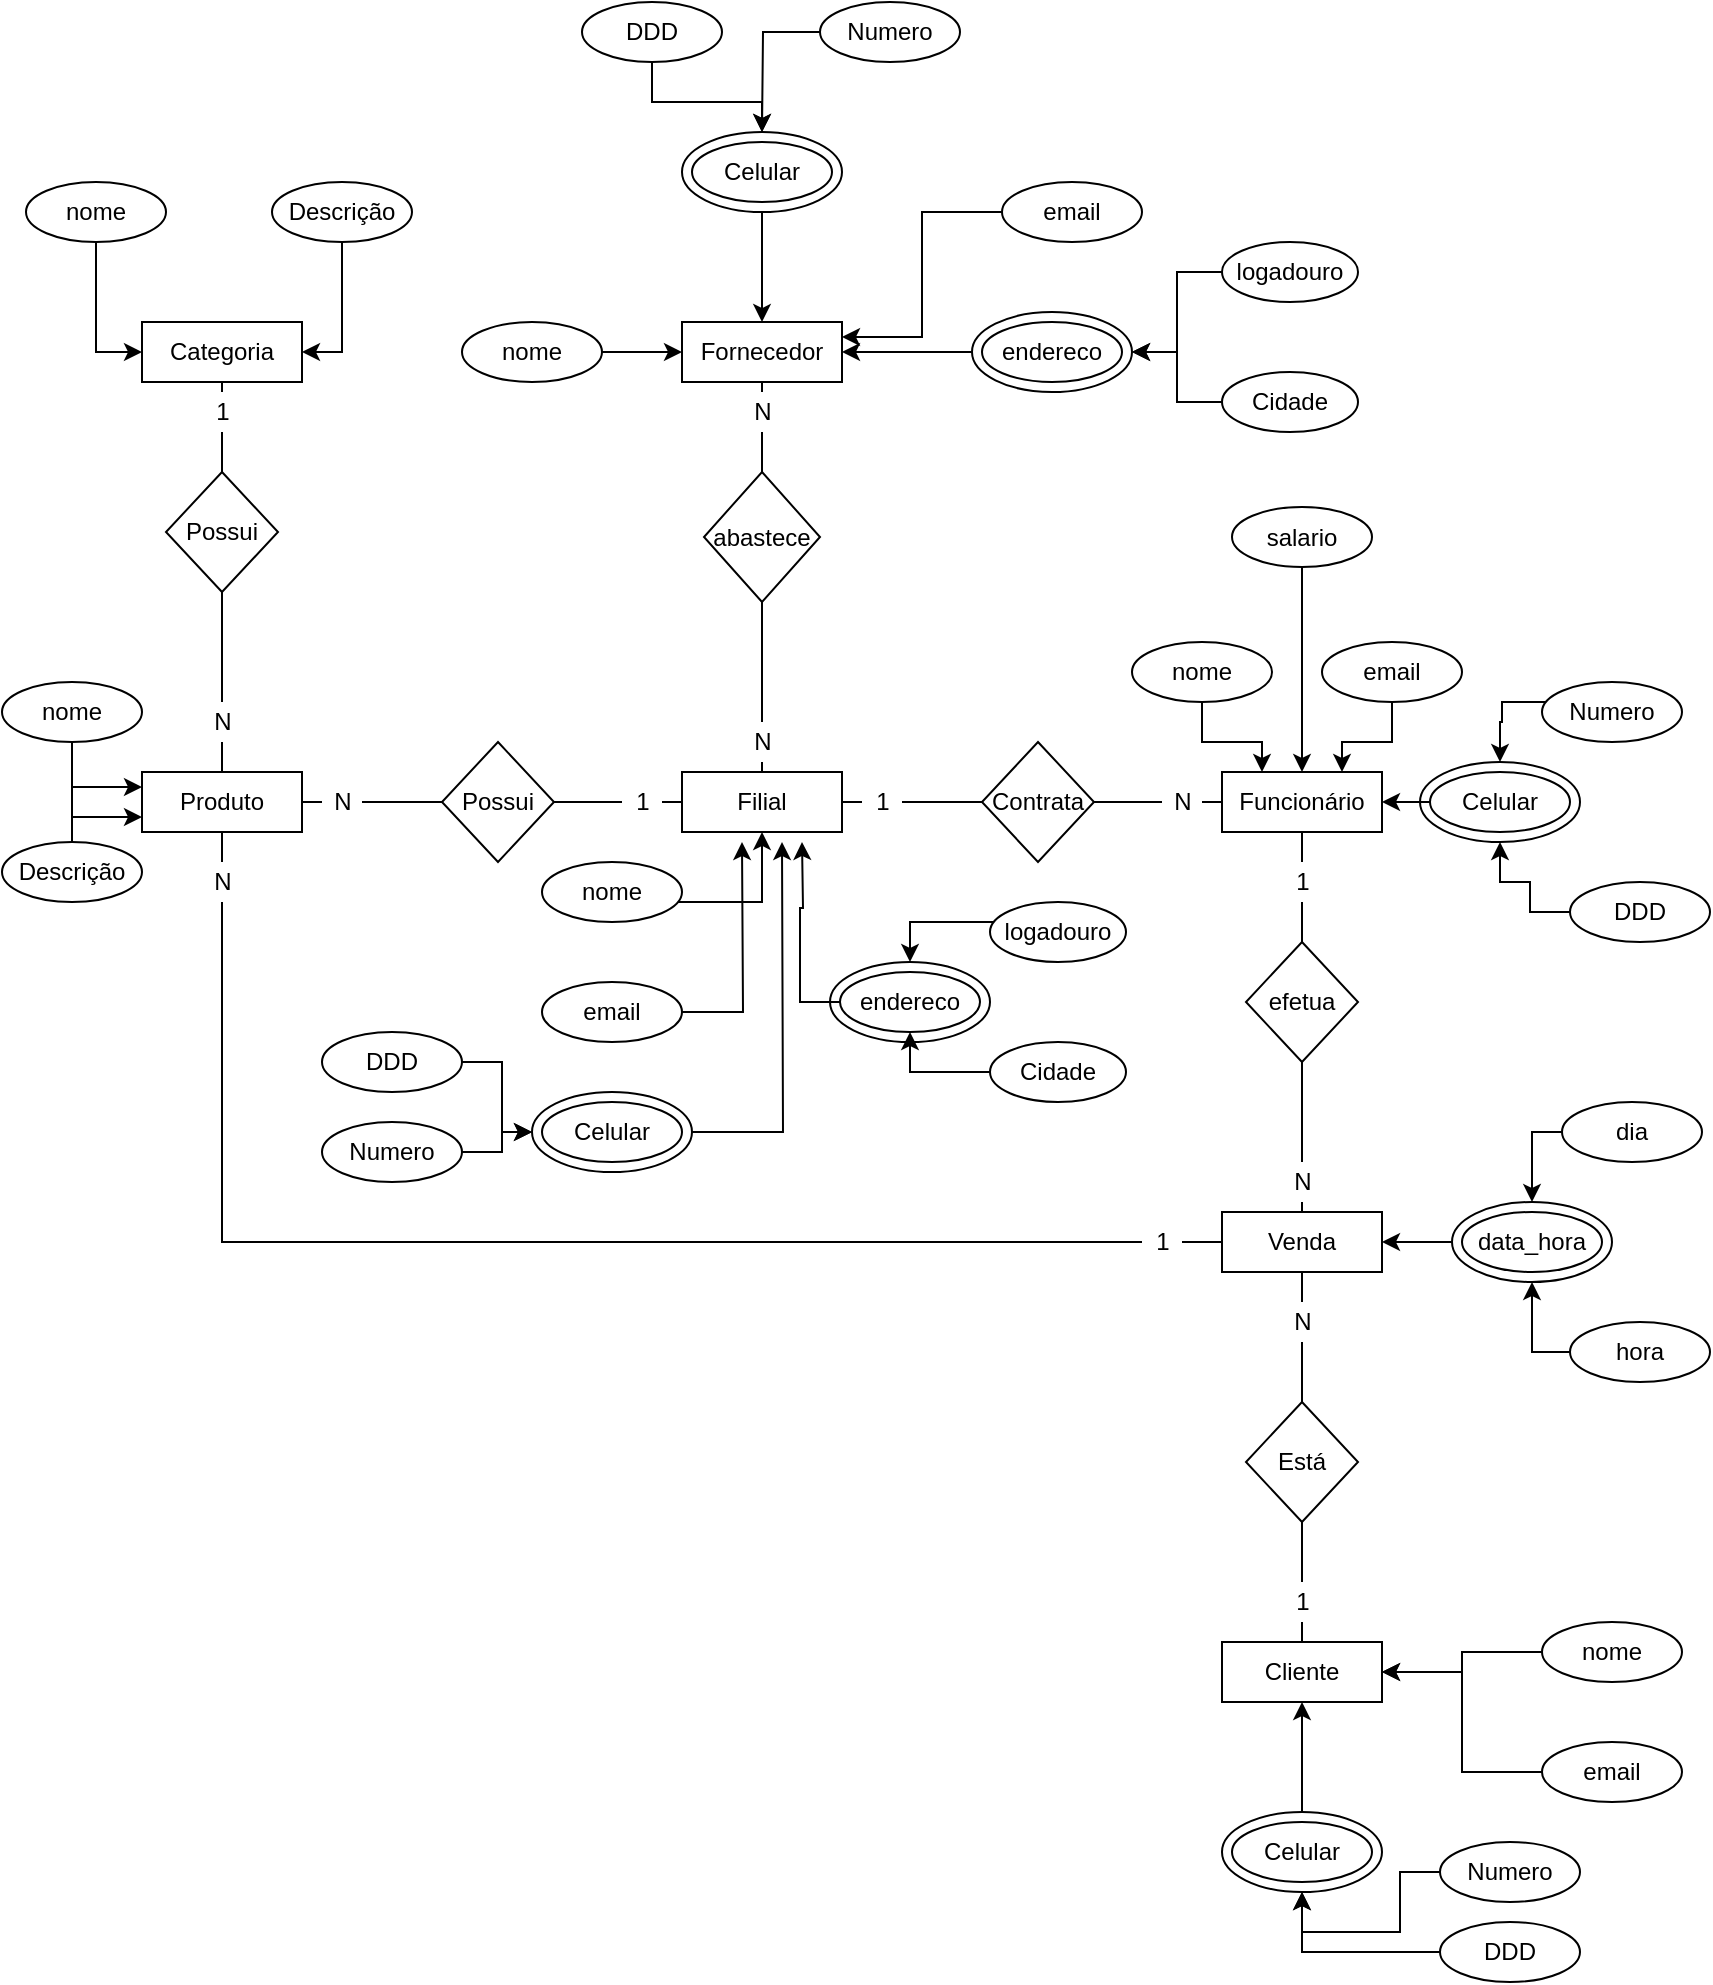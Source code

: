 <mxfile version="16.2.6" type="device"><diagram id="Ze3-j1bUW2tEs6nscTOH" name="Page-1"><mxGraphModel dx="868" dy="450" grid="1" gridSize="10" guides="1" tooltips="1" connect="1" arrows="1" fold="1" page="1" pageScale="1" pageWidth="827" pageHeight="1169" math="0" shadow="0"><root><mxCell id="0"/><mxCell id="1" parent="0"/><mxCell id="SDtGgXRWQoExVUmKY_cK-2" value="Cliente" style="rounded=0;whiteSpace=wrap;html=1;" vertex="1" parent="1"><mxGeometry x="610" y="970" width="80" height="30" as="geometry"/></mxCell><mxCell id="SDtGgXRWQoExVUmKY_cK-3" value="Funcionário" style="rounded=0;whiteSpace=wrap;html=1;" vertex="1" parent="1"><mxGeometry x="610" y="535" width="80" height="30" as="geometry"/></mxCell><mxCell id="SDtGgXRWQoExVUmKY_cK-4" value="Fornecedor" style="rounded=0;whiteSpace=wrap;html=1;" vertex="1" parent="1"><mxGeometry x="340" y="310" width="80" height="30" as="geometry"/></mxCell><mxCell id="SDtGgXRWQoExVUmKY_cK-5" value="Venda" style="rounded=0;whiteSpace=wrap;html=1;" vertex="1" parent="1"><mxGeometry x="610" y="755" width="80" height="30" as="geometry"/></mxCell><mxCell id="SDtGgXRWQoExVUmKY_cK-6" value="Produto" style="rounded=0;whiteSpace=wrap;html=1;" vertex="1" parent="1"><mxGeometry x="70" y="535" width="80" height="30" as="geometry"/></mxCell><mxCell id="SDtGgXRWQoExVUmKY_cK-7" value="Filial" style="rounded=0;whiteSpace=wrap;html=1;" vertex="1" parent="1"><mxGeometry x="340" y="535" width="80" height="30" as="geometry"/></mxCell><mxCell id="SDtGgXRWQoExVUmKY_cK-8" value="Categoria" style="rounded=0;whiteSpace=wrap;html=1;" vertex="1" parent="1"><mxGeometry x="70" y="310" width="80" height="30" as="geometry"/></mxCell><mxCell id="SDtGgXRWQoExVUmKY_cK-12" value="Contrata" style="rhombus;whiteSpace=wrap;html=1;" vertex="1" parent="1"><mxGeometry x="490" y="520" width="56" height="60" as="geometry"/></mxCell><mxCell id="SDtGgXRWQoExVUmKY_cK-18" value="" style="endArrow=none;html=1;rounded=0;entryX=0;entryY=0.5;entryDx=0;entryDy=0;exitX=1;exitY=0.5;exitDx=0;exitDy=0;startArrow=none;" edge="1" parent="1" source="SDtGgXRWQoExVUmKY_cK-38" target="SDtGgXRWQoExVUmKY_cK-12"><mxGeometry width="50" height="50" relative="1" as="geometry"><mxPoint x="420" y="555" as="sourcePoint"/><mxPoint x="470" y="505" as="targetPoint"/></mxGeometry></mxCell><mxCell id="SDtGgXRWQoExVUmKY_cK-20" value="" style="endArrow=none;html=1;rounded=0;exitX=1;exitY=0.5;exitDx=0;exitDy=0;entryX=0;entryY=0.5;entryDx=0;entryDy=0;startArrow=none;" edge="1" parent="1" source="SDtGgXRWQoExVUmKY_cK-39" target="SDtGgXRWQoExVUmKY_cK-3"><mxGeometry width="50" height="50" relative="1" as="geometry"><mxPoint x="560" y="555" as="sourcePoint"/><mxPoint x="610" y="505" as="targetPoint"/></mxGeometry></mxCell><mxCell id="SDtGgXRWQoExVUmKY_cK-21" value="" style="endArrow=none;html=1;rounded=0;entryX=0;entryY=0.5;entryDx=0;entryDy=0;exitX=1;exitY=0.5;exitDx=0;exitDy=0;startArrow=none;" edge="1" parent="1" source="SDtGgXRWQoExVUmKY_cK-56" target="SDtGgXRWQoExVUmKY_cK-7"><mxGeometry width="50" height="50" relative="1" as="geometry"><mxPoint x="270" y="585" as="sourcePoint"/><mxPoint x="320" y="535" as="targetPoint"/></mxGeometry></mxCell><mxCell id="SDtGgXRWQoExVUmKY_cK-22" value="" style="endArrow=none;html=1;rounded=0;entryX=0.5;entryY=1;entryDx=0;entryDy=0;exitX=0.5;exitY=0;exitDx=0;exitDy=0;startArrow=none;" edge="1" parent="1" source="SDtGgXRWQoExVUmKY_cK-32" target="SDtGgXRWQoExVUmKY_cK-8"><mxGeometry width="50" height="50" relative="1" as="geometry"><mxPoint x="85" y="445" as="sourcePoint"/><mxPoint x="135" y="395" as="targetPoint"/></mxGeometry></mxCell><mxCell id="SDtGgXRWQoExVUmKY_cK-23" value="" style="endArrow=none;html=1;rounded=0;entryX=0.5;entryY=1;entryDx=0;entryDy=0;startArrow=none;" edge="1" parent="1" source="SDtGgXRWQoExVUmKY_cK-34" target="SDtGgXRWQoExVUmKY_cK-4"><mxGeometry width="50" height="50" relative="1" as="geometry"><mxPoint x="310" y="445" as="sourcePoint"/><mxPoint x="360" y="395" as="targetPoint"/></mxGeometry></mxCell><mxCell id="SDtGgXRWQoExVUmKY_cK-24" value="" style="endArrow=none;html=1;rounded=0;entryX=0.5;entryY=1;entryDx=0;entryDy=0;exitX=0.5;exitY=0;exitDx=0;exitDy=0;startArrow=none;" edge="1" parent="1" source="SDtGgXRWQoExVUmKY_cK-63" target="SDtGgXRWQoExVUmKY_cK-5"><mxGeometry width="50" height="50" relative="1" as="geometry"><mxPoint x="610" y="855" as="sourcePoint"/><mxPoint x="660" y="805" as="targetPoint"/></mxGeometry></mxCell><mxCell id="SDtGgXRWQoExVUmKY_cK-25" value="" style="endArrow=none;html=1;rounded=0;entryX=0.5;entryY=1;entryDx=0;entryDy=0;startArrow=none;" edge="1" parent="1" source="SDtGgXRWQoExVUmKY_cK-60" target="SDtGgXRWQoExVUmKY_cK-3"><mxGeometry width="50" height="50" relative="1" as="geometry"><mxPoint x="620" y="625" as="sourcePoint"/><mxPoint x="670" y="575" as="targetPoint"/></mxGeometry></mxCell><mxCell id="SDtGgXRWQoExVUmKY_cK-28" value="Possui" style="rhombus;whiteSpace=wrap;html=1;" vertex="1" parent="1"><mxGeometry x="220" y="520" width="56" height="60" as="geometry"/></mxCell><mxCell id="SDtGgXRWQoExVUmKY_cK-29" value="" style="endArrow=none;html=1;rounded=0;entryX=0;entryY=0.5;entryDx=0;entryDy=0;exitX=1;exitY=0.5;exitDx=0;exitDy=0;startArrow=none;" edge="1" parent="1" source="SDtGgXRWQoExVUmKY_cK-54" target="SDtGgXRWQoExVUmKY_cK-28"><mxGeometry width="50" height="50" relative="1" as="geometry"><mxPoint x="220" y="550" as="sourcePoint"/><mxPoint x="340" y="550" as="targetPoint"/></mxGeometry></mxCell><mxCell id="SDtGgXRWQoExVUmKY_cK-30" value="Possui" style="rhombus;whiteSpace=wrap;html=1;" vertex="1" parent="1"><mxGeometry x="82" y="385" width="56" height="60" as="geometry"/></mxCell><mxCell id="SDtGgXRWQoExVUmKY_cK-31" value="" style="endArrow=none;html=1;rounded=0;entryX=0.5;entryY=1;entryDx=0;entryDy=0;exitX=0.5;exitY=0;exitDx=0;exitDy=0;startArrow=none;" edge="1" parent="1" source="SDtGgXRWQoExVUmKY_cK-33" target="SDtGgXRWQoExVUmKY_cK-30"><mxGeometry width="50" height="50" relative="1" as="geometry"><mxPoint x="110" y="505" as="sourcePoint"/><mxPoint x="110" y="490" as="targetPoint"/></mxGeometry></mxCell><mxCell id="SDtGgXRWQoExVUmKY_cK-36" value="abastece" style="rhombus;whiteSpace=wrap;html=1;" vertex="1" parent="1"><mxGeometry x="351" y="385" width="58" height="65" as="geometry"/></mxCell><mxCell id="SDtGgXRWQoExVUmKY_cK-37" value="" style="endArrow=none;html=1;rounded=0;entryX=0.5;entryY=1;entryDx=0;entryDy=0;startArrow=none;" edge="1" parent="1" source="SDtGgXRWQoExVUmKY_cK-35" target="SDtGgXRWQoExVUmKY_cK-36"><mxGeometry width="50" height="50" relative="1" as="geometry"><mxPoint x="380" y="505" as="sourcePoint"/><mxPoint x="380" y="340" as="targetPoint"/></mxGeometry></mxCell><mxCell id="SDtGgXRWQoExVUmKY_cK-33" value="N" style="text;html=1;align=center;verticalAlign=middle;resizable=0;points=[];autosize=1;strokeColor=none;fillColor=none;" vertex="1" parent="1"><mxGeometry x="100" y="500" width="20" height="20" as="geometry"/></mxCell><mxCell id="SDtGgXRWQoExVUmKY_cK-40" value="" style="endArrow=none;html=1;rounded=0;entryX=0.5;entryY=1;entryDx=0;entryDy=0;exitX=0.5;exitY=0;exitDx=0;exitDy=0;" edge="1" parent="1" source="SDtGgXRWQoExVUmKY_cK-6" target="SDtGgXRWQoExVUmKY_cK-33"><mxGeometry width="50" height="50" relative="1" as="geometry"><mxPoint x="110" y="535" as="sourcePoint"/><mxPoint x="110" y="475" as="targetPoint"/></mxGeometry></mxCell><mxCell id="SDtGgXRWQoExVUmKY_cK-32" value="1" style="text;html=1;align=center;verticalAlign=middle;resizable=0;points=[];autosize=1;strokeColor=none;fillColor=none;" vertex="1" parent="1"><mxGeometry x="100" y="345" width="20" height="20" as="geometry"/></mxCell><mxCell id="SDtGgXRWQoExVUmKY_cK-41" value="" style="endArrow=none;html=1;rounded=0;entryX=0.5;entryY=1;entryDx=0;entryDy=0;exitX=0.5;exitY=0;exitDx=0;exitDy=0;startArrow=none;" edge="1" parent="1" source="SDtGgXRWQoExVUmKY_cK-30" target="SDtGgXRWQoExVUmKY_cK-32"><mxGeometry width="50" height="50" relative="1" as="geometry"><mxPoint x="110" y="385" as="sourcePoint"/><mxPoint x="110" y="340" as="targetPoint"/></mxGeometry></mxCell><mxCell id="SDtGgXRWQoExVUmKY_cK-34" value="N" style="text;html=1;align=center;verticalAlign=middle;resizable=0;points=[];autosize=1;strokeColor=none;fillColor=none;" vertex="1" parent="1"><mxGeometry x="370" y="345" width="20" height="20" as="geometry"/></mxCell><mxCell id="SDtGgXRWQoExVUmKY_cK-42" value="" style="endArrow=none;html=1;rounded=0;entryX=0.5;entryY=1;entryDx=0;entryDy=0;startArrow=none;" edge="1" parent="1" source="SDtGgXRWQoExVUmKY_cK-36" target="SDtGgXRWQoExVUmKY_cK-34"><mxGeometry width="50" height="50" relative="1" as="geometry"><mxPoint x="380" y="385" as="sourcePoint"/><mxPoint x="380" y="340" as="targetPoint"/></mxGeometry></mxCell><mxCell id="SDtGgXRWQoExVUmKY_cK-35" value="N" style="text;html=1;align=center;verticalAlign=middle;resizable=0;points=[];autosize=1;strokeColor=none;fillColor=none;" vertex="1" parent="1"><mxGeometry x="370" y="510" width="20" height="20" as="geometry"/></mxCell><mxCell id="SDtGgXRWQoExVUmKY_cK-43" value="" style="endArrow=none;html=1;rounded=0;entryX=0.5;entryY=1;entryDx=0;entryDy=0;" edge="1" parent="1" source="SDtGgXRWQoExVUmKY_cK-7" target="SDtGgXRWQoExVUmKY_cK-35"><mxGeometry width="50" height="50" relative="1" as="geometry"><mxPoint x="380" y="535" as="sourcePoint"/><mxPoint x="380" y="480" as="targetPoint"/></mxGeometry></mxCell><mxCell id="SDtGgXRWQoExVUmKY_cK-38" value="1" style="text;html=1;align=center;verticalAlign=middle;resizable=0;points=[];autosize=1;strokeColor=none;fillColor=none;" vertex="1" parent="1"><mxGeometry x="430" y="540" width="20" height="20" as="geometry"/></mxCell><mxCell id="SDtGgXRWQoExVUmKY_cK-44" value="" style="endArrow=none;html=1;rounded=0;entryX=0;entryY=0.5;entryDx=0;entryDy=0;exitX=1;exitY=0.5;exitDx=0;exitDy=0;" edge="1" parent="1" source="SDtGgXRWQoExVUmKY_cK-7" target="SDtGgXRWQoExVUmKY_cK-38"><mxGeometry width="50" height="50" relative="1" as="geometry"><mxPoint x="420" y="550" as="sourcePoint"/><mxPoint x="490" y="550" as="targetPoint"/></mxGeometry></mxCell><mxCell id="SDtGgXRWQoExVUmKY_cK-39" value="N" style="text;html=1;align=center;verticalAlign=middle;resizable=0;points=[];autosize=1;strokeColor=none;fillColor=none;" vertex="1" parent="1"><mxGeometry x="580" y="540" width="20" height="20" as="geometry"/></mxCell><mxCell id="SDtGgXRWQoExVUmKY_cK-45" value="" style="endArrow=none;html=1;rounded=0;exitX=1;exitY=0.5;exitDx=0;exitDy=0;entryX=0;entryY=0.5;entryDx=0;entryDy=0;" edge="1" parent="1" source="SDtGgXRWQoExVUmKY_cK-12" target="SDtGgXRWQoExVUmKY_cK-39"><mxGeometry width="50" height="50" relative="1" as="geometry"><mxPoint x="546" y="550" as="sourcePoint"/><mxPoint x="610" y="550" as="targetPoint"/></mxGeometry></mxCell><mxCell id="SDtGgXRWQoExVUmKY_cK-46" value="1" style="text;html=1;align=center;verticalAlign=middle;resizable=0;points=[];autosize=1;strokeColor=none;fillColor=none;" vertex="1" parent="1"><mxGeometry x="570" y="760" width="20" height="20" as="geometry"/></mxCell><mxCell id="SDtGgXRWQoExVUmKY_cK-50" value="" style="endArrow=none;html=1;rounded=0;entryX=0;entryY=0.5;entryDx=0;entryDy=0;exitX=0.5;exitY=1;exitDx=0;exitDy=0;startArrow=none;" edge="1" parent="1" source="SDtGgXRWQoExVUmKY_cK-51" target="SDtGgXRWQoExVUmKY_cK-46"><mxGeometry width="50" height="50" relative="1" as="geometry"><mxPoint x="110" y="535" as="sourcePoint"/><mxPoint x="610" y="610" as="targetPoint"/><Array as="points"><mxPoint x="110" y="610"/><mxPoint x="110" y="770"/></Array></mxGeometry></mxCell><mxCell id="SDtGgXRWQoExVUmKY_cK-51" value="N" style="text;html=1;align=center;verticalAlign=middle;resizable=0;points=[];autosize=1;strokeColor=none;fillColor=none;" vertex="1" parent="1"><mxGeometry x="100" y="580" width="20" height="20" as="geometry"/></mxCell><mxCell id="SDtGgXRWQoExVUmKY_cK-52" value="" style="endArrow=none;html=1;rounded=0;exitX=0.5;exitY=1;exitDx=0;exitDy=0;" edge="1" parent="1" source="SDtGgXRWQoExVUmKY_cK-6" target="SDtGgXRWQoExVUmKY_cK-51"><mxGeometry width="50" height="50" relative="1" as="geometry"><mxPoint x="110" y="565" as="sourcePoint"/><mxPoint x="580" y="640" as="targetPoint"/><Array as="points"/></mxGeometry></mxCell><mxCell id="SDtGgXRWQoExVUmKY_cK-53" value="" style="endArrow=none;html=1;rounded=0;entryX=0;entryY=0.5;entryDx=0;entryDy=0;" edge="1" parent="1" source="SDtGgXRWQoExVUmKY_cK-46" target="SDtGgXRWQoExVUmKY_cK-5"><mxGeometry width="50" height="50" relative="1" as="geometry"><mxPoint x="380" y="630" as="sourcePoint"/><mxPoint x="430" y="580" as="targetPoint"/></mxGeometry></mxCell><mxCell id="SDtGgXRWQoExVUmKY_cK-54" value="N" style="text;html=1;align=center;verticalAlign=middle;resizable=0;points=[];autosize=1;strokeColor=none;fillColor=none;" vertex="1" parent="1"><mxGeometry x="160" y="540" width="20" height="20" as="geometry"/></mxCell><mxCell id="SDtGgXRWQoExVUmKY_cK-55" value="" style="endArrow=none;html=1;rounded=0;entryX=0;entryY=0.5;entryDx=0;entryDy=0;exitX=1;exitY=0.5;exitDx=0;exitDy=0;" edge="1" parent="1" source="SDtGgXRWQoExVUmKY_cK-6" target="SDtGgXRWQoExVUmKY_cK-54"><mxGeometry width="50" height="50" relative="1" as="geometry"><mxPoint x="150" y="550" as="sourcePoint"/><mxPoint x="220" y="550" as="targetPoint"/></mxGeometry></mxCell><mxCell id="SDtGgXRWQoExVUmKY_cK-56" value="1" style="text;html=1;align=center;verticalAlign=middle;resizable=0;points=[];autosize=1;strokeColor=none;fillColor=none;" vertex="1" parent="1"><mxGeometry x="310" y="540" width="20" height="20" as="geometry"/></mxCell><mxCell id="SDtGgXRWQoExVUmKY_cK-57" value="" style="endArrow=none;html=1;rounded=0;entryX=0;entryY=0.5;entryDx=0;entryDy=0;exitX=1;exitY=0.5;exitDx=0;exitDy=0;startArrow=none;" edge="1" parent="1" source="SDtGgXRWQoExVUmKY_cK-28" target="SDtGgXRWQoExVUmKY_cK-56"><mxGeometry width="50" height="50" relative="1" as="geometry"><mxPoint x="276" y="550" as="sourcePoint"/><mxPoint x="340" y="550" as="targetPoint"/></mxGeometry></mxCell><mxCell id="SDtGgXRWQoExVUmKY_cK-58" value="N" style="text;html=1;align=center;verticalAlign=middle;resizable=0;points=[];autosize=1;strokeColor=none;fillColor=none;" vertex="1" parent="1"><mxGeometry x="640" y="730" width="20" height="20" as="geometry"/></mxCell><mxCell id="SDtGgXRWQoExVUmKY_cK-59" value="" style="endArrow=none;html=1;rounded=0;entryX=0.5;entryY=1;entryDx=0;entryDy=0;" edge="1" parent="1" source="SDtGgXRWQoExVUmKY_cK-5" target="SDtGgXRWQoExVUmKY_cK-58"><mxGeometry width="50" height="50" relative="1" as="geometry"><mxPoint x="650" y="755" as="sourcePoint"/><mxPoint x="650" y="695" as="targetPoint"/></mxGeometry></mxCell><mxCell id="SDtGgXRWQoExVUmKY_cK-60" value="1" style="text;html=1;align=center;verticalAlign=middle;resizable=0;points=[];autosize=1;strokeColor=none;fillColor=none;" vertex="1" parent="1"><mxGeometry x="640" y="580" width="20" height="20" as="geometry"/></mxCell><mxCell id="SDtGgXRWQoExVUmKY_cK-61" value="" style="endArrow=none;html=1;rounded=0;entryX=0.5;entryY=1;entryDx=0;entryDy=0;startArrow=none;" edge="1" parent="1"><mxGeometry width="50" height="50" relative="1" as="geometry"><mxPoint x="650" y="650" as="sourcePoint"/><mxPoint x="650" y="600" as="targetPoint"/></mxGeometry></mxCell><mxCell id="SDtGgXRWQoExVUmKY_cK-62" value="1" style="text;html=1;align=center;verticalAlign=middle;resizable=0;points=[];autosize=1;strokeColor=none;fillColor=none;" vertex="1" parent="1"><mxGeometry x="640" y="940" width="20" height="20" as="geometry"/></mxCell><mxCell id="SDtGgXRWQoExVUmKY_cK-64" value="" style="endArrow=none;html=1;rounded=0;entryX=0.5;entryY=1;entryDx=0;entryDy=0;exitX=0.5;exitY=0;exitDx=0;exitDy=0;" edge="1" parent="1" source="SDtGgXRWQoExVUmKY_cK-2" target="SDtGgXRWQoExVUmKY_cK-62"><mxGeometry width="50" height="50" relative="1" as="geometry"><mxPoint x="650" y="800" as="sourcePoint"/><mxPoint x="650" y="720" as="targetPoint"/></mxGeometry></mxCell><mxCell id="SDtGgXRWQoExVUmKY_cK-63" value="N" style="text;html=1;align=center;verticalAlign=middle;resizable=0;points=[];autosize=1;strokeColor=none;fillColor=none;" vertex="1" parent="1"><mxGeometry x="640" y="800" width="20" height="20" as="geometry"/></mxCell><mxCell id="SDtGgXRWQoExVUmKY_cK-65" value="" style="endArrow=none;html=1;rounded=0;entryX=0.5;entryY=1;entryDx=0;entryDy=0;exitX=0.5;exitY=0;exitDx=0;exitDy=0;startArrow=none;" edge="1" parent="1" source="SDtGgXRWQoExVUmKY_cK-68" target="SDtGgXRWQoExVUmKY_cK-63"><mxGeometry width="50" height="50" relative="1" as="geometry"><mxPoint x="650" y="680" as="sourcePoint"/><mxPoint x="650" y="625" as="targetPoint"/></mxGeometry></mxCell><mxCell id="SDtGgXRWQoExVUmKY_cK-66" value="efetua" style="rhombus;whiteSpace=wrap;html=1;" vertex="1" parent="1"><mxGeometry x="622" y="620" width="56" height="60" as="geometry"/></mxCell><mxCell id="SDtGgXRWQoExVUmKY_cK-67" value="" style="endArrow=none;html=1;rounded=0;entryX=0.5;entryY=1;entryDx=0;entryDy=0;startArrow=none;" edge="1" parent="1" source="SDtGgXRWQoExVUmKY_cK-58" target="SDtGgXRWQoExVUmKY_cK-66"><mxGeometry width="50" height="50" relative="1" as="geometry"><mxPoint x="650" y="730" as="sourcePoint"/><mxPoint x="650" y="560" as="targetPoint"/></mxGeometry></mxCell><mxCell id="SDtGgXRWQoExVUmKY_cK-68" value="Está" style="rhombus;whiteSpace=wrap;html=1;" vertex="1" parent="1"><mxGeometry x="622" y="850" width="56" height="60" as="geometry"/></mxCell><mxCell id="SDtGgXRWQoExVUmKY_cK-69" value="" style="endArrow=none;html=1;rounded=0;entryX=0.5;entryY=1;entryDx=0;entryDy=0;exitX=0.5;exitY=0;exitDx=0;exitDy=0;startArrow=none;" edge="1" parent="1" source="SDtGgXRWQoExVUmKY_cK-62" target="SDtGgXRWQoExVUmKY_cK-68"><mxGeometry width="50" height="50" relative="1" as="geometry"><mxPoint x="650" y="940" as="sourcePoint"/><mxPoint x="650" y="820" as="targetPoint"/></mxGeometry></mxCell><mxCell id="SDtGgXRWQoExVUmKY_cK-73" style="edgeStyle=orthogonalEdgeStyle;rounded=0;orthogonalLoop=1;jettySize=auto;html=1;entryX=0;entryY=0.75;entryDx=0;entryDy=0;" edge="1" parent="1" source="SDtGgXRWQoExVUmKY_cK-70" target="SDtGgXRWQoExVUmKY_cK-6"><mxGeometry relative="1" as="geometry"/></mxCell><mxCell id="SDtGgXRWQoExVUmKY_cK-70" value="nome" style="ellipse;whiteSpace=wrap;html=1;" vertex="1" parent="1"><mxGeometry y="490" width="70" height="30" as="geometry"/></mxCell><mxCell id="SDtGgXRWQoExVUmKY_cK-72" style="edgeStyle=orthogonalEdgeStyle;rounded=0;orthogonalLoop=1;jettySize=auto;html=1;entryX=0;entryY=0.25;entryDx=0;entryDy=0;" edge="1" parent="1" source="SDtGgXRWQoExVUmKY_cK-71" target="SDtGgXRWQoExVUmKY_cK-6"><mxGeometry relative="1" as="geometry"><mxPoint x="60" y="550" as="targetPoint"/></mxGeometry></mxCell><mxCell id="SDtGgXRWQoExVUmKY_cK-71" value="Descrição" style="ellipse;whiteSpace=wrap;html=1;" vertex="1" parent="1"><mxGeometry y="570" width="70" height="30" as="geometry"/></mxCell><mxCell id="SDtGgXRWQoExVUmKY_cK-76" style="edgeStyle=orthogonalEdgeStyle;rounded=0;orthogonalLoop=1;jettySize=auto;html=1;entryX=0;entryY=0.5;entryDx=0;entryDy=0;" edge="1" parent="1" source="SDtGgXRWQoExVUmKY_cK-74" target="SDtGgXRWQoExVUmKY_cK-8"><mxGeometry relative="1" as="geometry"/></mxCell><mxCell id="SDtGgXRWQoExVUmKY_cK-74" value="nome" style="ellipse;whiteSpace=wrap;html=1;" vertex="1" parent="1"><mxGeometry x="12" y="240" width="70" height="30" as="geometry"/></mxCell><mxCell id="SDtGgXRWQoExVUmKY_cK-77" style="edgeStyle=orthogonalEdgeStyle;rounded=0;orthogonalLoop=1;jettySize=auto;html=1;entryX=1;entryY=0.5;entryDx=0;entryDy=0;" edge="1" parent="1" source="SDtGgXRWQoExVUmKY_cK-75" target="SDtGgXRWQoExVUmKY_cK-8"><mxGeometry relative="1" as="geometry"/></mxCell><mxCell id="SDtGgXRWQoExVUmKY_cK-75" value="Descrição" style="ellipse;whiteSpace=wrap;html=1;" vertex="1" parent="1"><mxGeometry x="135" y="240" width="70" height="30" as="geometry"/></mxCell><mxCell id="SDtGgXRWQoExVUmKY_cK-83" style="edgeStyle=orthogonalEdgeStyle;rounded=0;orthogonalLoop=1;jettySize=auto;html=1;entryX=0;entryY=0.5;entryDx=0;entryDy=0;" edge="1" parent="1" source="SDtGgXRWQoExVUmKY_cK-78" target="SDtGgXRWQoExVUmKY_cK-4"><mxGeometry relative="1" as="geometry"/></mxCell><mxCell id="SDtGgXRWQoExVUmKY_cK-78" value="nome" style="ellipse;whiteSpace=wrap;html=1;" vertex="1" parent="1"><mxGeometry x="230" y="310" width="70" height="30" as="geometry"/></mxCell><mxCell id="SDtGgXRWQoExVUmKY_cK-86" style="edgeStyle=orthogonalEdgeStyle;rounded=0;orthogonalLoop=1;jettySize=auto;html=1;entryX=0.5;entryY=0;entryDx=0;entryDy=0;exitX=0.5;exitY=1;exitDx=0;exitDy=0;" edge="1" parent="1" source="SDtGgXRWQoExVUmKY_cK-93" target="SDtGgXRWQoExVUmKY_cK-4"><mxGeometry relative="1" as="geometry"><mxPoint x="414" y="260" as="sourcePoint"/></mxGeometry></mxCell><mxCell id="SDtGgXRWQoExVUmKY_cK-80" value="Celular" style="ellipse;whiteSpace=wrap;html=1;" vertex="1" parent="1"><mxGeometry x="345" y="220" width="70" height="30" as="geometry"/></mxCell><mxCell id="SDtGgXRWQoExVUmKY_cK-87" style="edgeStyle=orthogonalEdgeStyle;rounded=0;orthogonalLoop=1;jettySize=auto;html=1;entryX=1;entryY=0.25;entryDx=0;entryDy=0;" edge="1" parent="1" source="SDtGgXRWQoExVUmKY_cK-81" target="SDtGgXRWQoExVUmKY_cK-4"><mxGeometry relative="1" as="geometry"/></mxCell><mxCell id="SDtGgXRWQoExVUmKY_cK-81" value="email" style="ellipse;whiteSpace=wrap;html=1;" vertex="1" parent="1"><mxGeometry x="500" y="240" width="70" height="30" as="geometry"/></mxCell><mxCell id="SDtGgXRWQoExVUmKY_cK-84" style="edgeStyle=orthogonalEdgeStyle;rounded=0;orthogonalLoop=1;jettySize=auto;html=1;entryX=1;entryY=0.5;entryDx=0;entryDy=0;exitX=0;exitY=0.5;exitDx=0;exitDy=0;" edge="1" parent="1" source="SDtGgXRWQoExVUmKY_cK-91" target="SDtGgXRWQoExVUmKY_cK-4"><mxGeometry relative="1" as="geometry"><mxPoint x="480" y="325" as="sourcePoint"/></mxGeometry></mxCell><mxCell id="SDtGgXRWQoExVUmKY_cK-82" value="endereco" style="ellipse;whiteSpace=wrap;html=1;" vertex="1" parent="1"><mxGeometry x="490" y="310" width="70" height="30" as="geometry"/></mxCell><mxCell id="SDtGgXRWQoExVUmKY_cK-91" value="" style="ellipse;whiteSpace=wrap;html=1;fillColor=none;" vertex="1" parent="1"><mxGeometry x="485" y="305" width="80" height="40" as="geometry"/></mxCell><mxCell id="SDtGgXRWQoExVUmKY_cK-93" value="" style="ellipse;whiteSpace=wrap;html=1;fillColor=none;" vertex="1" parent="1"><mxGeometry x="340" y="215" width="80" height="40" as="geometry"/></mxCell><mxCell id="SDtGgXRWQoExVUmKY_cK-101" style="edgeStyle=orthogonalEdgeStyle;rounded=0;orthogonalLoop=1;jettySize=auto;html=1;entryX=0.5;entryY=0;entryDx=0;entryDy=0;" edge="1" parent="1" source="SDtGgXRWQoExVUmKY_cK-97" target="SDtGgXRWQoExVUmKY_cK-93"><mxGeometry relative="1" as="geometry"/></mxCell><mxCell id="SDtGgXRWQoExVUmKY_cK-97" value="DDD" style="ellipse;whiteSpace=wrap;html=1;" vertex="1" parent="1"><mxGeometry x="290" y="150" width="70" height="30" as="geometry"/></mxCell><mxCell id="SDtGgXRWQoExVUmKY_cK-100" style="edgeStyle=orthogonalEdgeStyle;rounded=0;orthogonalLoop=1;jettySize=auto;html=1;" edge="1" parent="1" source="SDtGgXRWQoExVUmKY_cK-99"><mxGeometry relative="1" as="geometry"><mxPoint x="380" y="215" as="targetPoint"/></mxGeometry></mxCell><mxCell id="SDtGgXRWQoExVUmKY_cK-99" value="Numero" style="ellipse;whiteSpace=wrap;html=1;" vertex="1" parent="1"><mxGeometry x="409" y="150" width="70" height="30" as="geometry"/></mxCell><mxCell id="SDtGgXRWQoExVUmKY_cK-104" style="edgeStyle=orthogonalEdgeStyle;rounded=0;orthogonalLoop=1;jettySize=auto;html=1;entryX=1;entryY=0.5;entryDx=0;entryDy=0;" edge="1" parent="1" source="SDtGgXRWQoExVUmKY_cK-103" target="SDtGgXRWQoExVUmKY_cK-91"><mxGeometry relative="1" as="geometry"/></mxCell><mxCell id="SDtGgXRWQoExVUmKY_cK-103" value="logadouro" style="ellipse;whiteSpace=wrap;html=1;" vertex="1" parent="1"><mxGeometry x="610" y="270" width="68" height="30" as="geometry"/></mxCell><mxCell id="SDtGgXRWQoExVUmKY_cK-106" style="edgeStyle=orthogonalEdgeStyle;rounded=0;orthogonalLoop=1;jettySize=auto;html=1;entryX=1;entryY=0.5;entryDx=0;entryDy=0;" edge="1" parent="1" source="SDtGgXRWQoExVUmKY_cK-105" target="SDtGgXRWQoExVUmKY_cK-91"><mxGeometry relative="1" as="geometry"/></mxCell><mxCell id="SDtGgXRWQoExVUmKY_cK-105" value="Cidade" style="ellipse;whiteSpace=wrap;html=1;" vertex="1" parent="1"><mxGeometry x="610" y="335" width="68" height="30" as="geometry"/></mxCell><mxCell id="SDtGgXRWQoExVUmKY_cK-119" style="edgeStyle=orthogonalEdgeStyle;rounded=0;orthogonalLoop=1;jettySize=auto;html=1;entryX=0.25;entryY=0;entryDx=0;entryDy=0;" edge="1" parent="1" source="SDtGgXRWQoExVUmKY_cK-107" target="SDtGgXRWQoExVUmKY_cK-3"><mxGeometry relative="1" as="geometry"/></mxCell><mxCell id="SDtGgXRWQoExVUmKY_cK-107" value="nome" style="ellipse;whiteSpace=wrap;html=1;" vertex="1" parent="1"><mxGeometry x="565" y="470" width="70" height="30" as="geometry"/></mxCell><mxCell id="SDtGgXRWQoExVUmKY_cK-108" value="" style="ellipse;whiteSpace=wrap;html=1;fillColor=none;" vertex="1" parent="1"><mxGeometry x="709" y="530" width="80" height="40" as="geometry"/></mxCell><mxCell id="SDtGgXRWQoExVUmKY_cK-118" style="edgeStyle=orthogonalEdgeStyle;rounded=0;orthogonalLoop=1;jettySize=auto;html=1;entryX=0.5;entryY=1;entryDx=0;entryDy=0;" edge="1" parent="1" source="SDtGgXRWQoExVUmKY_cK-109" target="SDtGgXRWQoExVUmKY_cK-108"><mxGeometry relative="1" as="geometry"><Array as="points"><mxPoint x="764" y="605"/><mxPoint x="764" y="590"/><mxPoint x="749" y="590"/></Array></mxGeometry></mxCell><mxCell id="SDtGgXRWQoExVUmKY_cK-109" value="DDD" style="ellipse;whiteSpace=wrap;html=1;" vertex="1" parent="1"><mxGeometry x="784" y="590" width="70" height="30" as="geometry"/></mxCell><mxCell id="SDtGgXRWQoExVUmKY_cK-115" style="edgeStyle=orthogonalEdgeStyle;rounded=0;orthogonalLoop=1;jettySize=auto;html=1;entryX=0.5;entryY=0;entryDx=0;entryDy=0;" edge="1" parent="1" source="SDtGgXRWQoExVUmKY_cK-110" target="SDtGgXRWQoExVUmKY_cK-108"><mxGeometry relative="1" as="geometry"><mxPoint x="750" y="520" as="targetPoint"/><Array as="points"><mxPoint x="750" y="500"/><mxPoint x="750" y="510"/><mxPoint x="749" y="510"/></Array></mxGeometry></mxCell><mxCell id="SDtGgXRWQoExVUmKY_cK-110" value="Numero" style="ellipse;whiteSpace=wrap;html=1;" vertex="1" parent="1"><mxGeometry x="770" y="490" width="70" height="30" as="geometry"/></mxCell><mxCell id="SDtGgXRWQoExVUmKY_cK-120" style="edgeStyle=orthogonalEdgeStyle;rounded=0;orthogonalLoop=1;jettySize=auto;html=1;entryX=0.75;entryY=0;entryDx=0;entryDy=0;" edge="1" parent="1" source="SDtGgXRWQoExVUmKY_cK-111" target="SDtGgXRWQoExVUmKY_cK-3"><mxGeometry relative="1" as="geometry"/></mxCell><mxCell id="SDtGgXRWQoExVUmKY_cK-111" value="email" style="ellipse;whiteSpace=wrap;html=1;" vertex="1" parent="1"><mxGeometry x="660" y="470" width="70" height="30" as="geometry"/></mxCell><mxCell id="SDtGgXRWQoExVUmKY_cK-132" style="edgeStyle=orthogonalEdgeStyle;rounded=0;orthogonalLoop=1;jettySize=auto;html=1;" edge="1" parent="1" source="SDtGgXRWQoExVUmKY_cK-113" target="SDtGgXRWQoExVUmKY_cK-3"><mxGeometry relative="1" as="geometry"/></mxCell><mxCell id="SDtGgXRWQoExVUmKY_cK-113" value="Celular" style="ellipse;whiteSpace=wrap;html=1;" vertex="1" parent="1"><mxGeometry x="714" y="535" width="70" height="30" as="geometry"/></mxCell><mxCell id="SDtGgXRWQoExVUmKY_cK-122" style="edgeStyle=orthogonalEdgeStyle;rounded=0;orthogonalLoop=1;jettySize=auto;html=1;entryX=0.5;entryY=0;entryDx=0;entryDy=0;" edge="1" parent="1" source="SDtGgXRWQoExVUmKY_cK-121" target="SDtGgXRWQoExVUmKY_cK-3"><mxGeometry relative="1" as="geometry"/></mxCell><mxCell id="SDtGgXRWQoExVUmKY_cK-121" value="salario" style="ellipse;whiteSpace=wrap;html=1;" vertex="1" parent="1"><mxGeometry x="615" y="402.5" width="70" height="30" as="geometry"/></mxCell><mxCell id="SDtGgXRWQoExVUmKY_cK-123" value="data_hora" style="ellipse;whiteSpace=wrap;html=1;" vertex="1" parent="1"><mxGeometry x="730" y="755" width="70" height="30" as="geometry"/></mxCell><mxCell id="SDtGgXRWQoExVUmKY_cK-131" style="edgeStyle=orthogonalEdgeStyle;rounded=0;orthogonalLoop=1;jettySize=auto;html=1;entryX=1;entryY=0.5;entryDx=0;entryDy=0;" edge="1" parent="1" source="SDtGgXRWQoExVUmKY_cK-124" target="SDtGgXRWQoExVUmKY_cK-5"><mxGeometry relative="1" as="geometry"/></mxCell><mxCell id="SDtGgXRWQoExVUmKY_cK-124" value="" style="ellipse;whiteSpace=wrap;html=1;fillColor=none;" vertex="1" parent="1"><mxGeometry x="725" y="750" width="80" height="40" as="geometry"/></mxCell><mxCell id="SDtGgXRWQoExVUmKY_cK-129" style="edgeStyle=orthogonalEdgeStyle;rounded=0;orthogonalLoop=1;jettySize=auto;html=1;entryX=0.5;entryY=0;entryDx=0;entryDy=0;" edge="1" parent="1" source="SDtGgXRWQoExVUmKY_cK-126" target="SDtGgXRWQoExVUmKY_cK-124"><mxGeometry relative="1" as="geometry"><Array as="points"><mxPoint x="765" y="715"/></Array></mxGeometry></mxCell><mxCell id="SDtGgXRWQoExVUmKY_cK-126" value="dia" style="ellipse;whiteSpace=wrap;html=1;" vertex="1" parent="1"><mxGeometry x="780" y="700" width="70" height="30" as="geometry"/></mxCell><mxCell id="SDtGgXRWQoExVUmKY_cK-130" style="edgeStyle=orthogonalEdgeStyle;rounded=0;orthogonalLoop=1;jettySize=auto;html=1;entryX=0.5;entryY=1;entryDx=0;entryDy=0;" edge="1" parent="1" source="SDtGgXRWQoExVUmKY_cK-127" target="SDtGgXRWQoExVUmKY_cK-124"><mxGeometry relative="1" as="geometry"><Array as="points"><mxPoint x="765" y="825"/></Array></mxGeometry></mxCell><mxCell id="SDtGgXRWQoExVUmKY_cK-127" value="hora" style="ellipse;whiteSpace=wrap;html=1;" vertex="1" parent="1"><mxGeometry x="784" y="810" width="70" height="30" as="geometry"/></mxCell><mxCell id="SDtGgXRWQoExVUmKY_cK-138" style="edgeStyle=orthogonalEdgeStyle;rounded=0;orthogonalLoop=1;jettySize=auto;html=1;exitX=0;exitY=0.5;exitDx=0;exitDy=0;entryX=1;entryY=0.5;entryDx=0;entryDy=0;" edge="1" parent="1" source="SDtGgXRWQoExVUmKY_cK-133" target="SDtGgXRWQoExVUmKY_cK-2"><mxGeometry relative="1" as="geometry"/></mxCell><mxCell id="SDtGgXRWQoExVUmKY_cK-133" value="nome" style="ellipse;whiteSpace=wrap;html=1;" vertex="1" parent="1"><mxGeometry x="770" y="960" width="70" height="30" as="geometry"/></mxCell><mxCell id="SDtGgXRWQoExVUmKY_cK-139" style="edgeStyle=orthogonalEdgeStyle;rounded=0;orthogonalLoop=1;jettySize=auto;html=1;entryX=1;entryY=0.5;entryDx=0;entryDy=0;" edge="1" parent="1" source="SDtGgXRWQoExVUmKY_cK-134" target="SDtGgXRWQoExVUmKY_cK-2"><mxGeometry relative="1" as="geometry"/></mxCell><mxCell id="SDtGgXRWQoExVUmKY_cK-134" value="email" style="ellipse;whiteSpace=wrap;html=1;" vertex="1" parent="1"><mxGeometry x="770" y="1020" width="70" height="30" as="geometry"/></mxCell><mxCell id="SDtGgXRWQoExVUmKY_cK-135" value="Celular" style="ellipse;whiteSpace=wrap;html=1;" vertex="1" parent="1"><mxGeometry x="615" y="1060" width="70" height="30" as="geometry"/></mxCell><mxCell id="SDtGgXRWQoExVUmKY_cK-144" style="edgeStyle=orthogonalEdgeStyle;rounded=0;orthogonalLoop=1;jettySize=auto;html=1;entryX=0.5;entryY=1;entryDx=0;entryDy=0;" edge="1" parent="1" source="SDtGgXRWQoExVUmKY_cK-136" target="SDtGgXRWQoExVUmKY_cK-140"><mxGeometry relative="1" as="geometry"/></mxCell><mxCell id="SDtGgXRWQoExVUmKY_cK-136" value="DDD" style="ellipse;whiteSpace=wrap;html=1;" vertex="1" parent="1"><mxGeometry x="719" y="1110" width="70" height="30" as="geometry"/></mxCell><mxCell id="SDtGgXRWQoExVUmKY_cK-143" style="edgeStyle=orthogonalEdgeStyle;rounded=0;orthogonalLoop=1;jettySize=auto;html=1;entryX=0.5;entryY=1;entryDx=0;entryDy=0;" edge="1" parent="1" source="SDtGgXRWQoExVUmKY_cK-137" target="SDtGgXRWQoExVUmKY_cK-140"><mxGeometry relative="1" as="geometry"><mxPoint x="699" y="1085" as="targetPoint"/></mxGeometry></mxCell><mxCell id="SDtGgXRWQoExVUmKY_cK-137" value="Numero" style="ellipse;whiteSpace=wrap;html=1;" vertex="1" parent="1"><mxGeometry x="719" y="1070" width="70" height="30" as="geometry"/></mxCell><mxCell id="SDtGgXRWQoExVUmKY_cK-141" style="edgeStyle=orthogonalEdgeStyle;rounded=0;orthogonalLoop=1;jettySize=auto;html=1;entryX=0.5;entryY=1;entryDx=0;entryDy=0;" edge="1" parent="1" source="SDtGgXRWQoExVUmKY_cK-140" target="SDtGgXRWQoExVUmKY_cK-2"><mxGeometry relative="1" as="geometry"/></mxCell><mxCell id="SDtGgXRWQoExVUmKY_cK-140" value="" style="ellipse;whiteSpace=wrap;html=1;fillColor=none;" vertex="1" parent="1"><mxGeometry x="610" y="1055" width="80" height="40" as="geometry"/></mxCell><mxCell id="SDtGgXRWQoExVUmKY_cK-157" style="edgeStyle=orthogonalEdgeStyle;rounded=0;orthogonalLoop=1;jettySize=auto;html=1;entryX=0.5;entryY=1;entryDx=0;entryDy=0;" edge="1" parent="1" source="SDtGgXRWQoExVUmKY_cK-147" target="SDtGgXRWQoExVUmKY_cK-7"><mxGeometry relative="1" as="geometry"><Array as="points"><mxPoint x="380" y="600"/></Array></mxGeometry></mxCell><mxCell id="SDtGgXRWQoExVUmKY_cK-147" value="nome" style="ellipse;whiteSpace=wrap;html=1;" vertex="1" parent="1"><mxGeometry x="270" y="580" width="70" height="30" as="geometry"/></mxCell><mxCell id="SDtGgXRWQoExVUmKY_cK-148" value="Celular" style="ellipse;whiteSpace=wrap;html=1;" vertex="1" parent="1"><mxGeometry x="270" y="700" width="70" height="30" as="geometry"/></mxCell><mxCell id="SDtGgXRWQoExVUmKY_cK-155" style="edgeStyle=orthogonalEdgeStyle;rounded=0;orthogonalLoop=1;jettySize=auto;html=1;entryX=0;entryY=0.5;entryDx=0;entryDy=0;" edge="1" parent="1" source="SDtGgXRWQoExVUmKY_cK-150" target="SDtGgXRWQoExVUmKY_cK-154"><mxGeometry relative="1" as="geometry"/></mxCell><mxCell id="SDtGgXRWQoExVUmKY_cK-150" value="DDD" style="ellipse;whiteSpace=wrap;html=1;" vertex="1" parent="1"><mxGeometry x="160" y="665" width="70" height="30" as="geometry"/></mxCell><mxCell id="SDtGgXRWQoExVUmKY_cK-156" style="edgeStyle=orthogonalEdgeStyle;rounded=0;orthogonalLoop=1;jettySize=auto;html=1;entryX=0;entryY=0.5;entryDx=0;entryDy=0;" edge="1" parent="1" source="SDtGgXRWQoExVUmKY_cK-152" target="SDtGgXRWQoExVUmKY_cK-154"><mxGeometry relative="1" as="geometry"/></mxCell><mxCell id="SDtGgXRWQoExVUmKY_cK-152" value="Numero" style="ellipse;whiteSpace=wrap;html=1;" vertex="1" parent="1"><mxGeometry x="160" y="710" width="70" height="30" as="geometry"/></mxCell><mxCell id="SDtGgXRWQoExVUmKY_cK-158" style="edgeStyle=orthogonalEdgeStyle;rounded=0;orthogonalLoop=1;jettySize=auto;html=1;" edge="1" parent="1" source="SDtGgXRWQoExVUmKY_cK-154"><mxGeometry relative="1" as="geometry"><mxPoint x="390" y="570" as="targetPoint"/></mxGeometry></mxCell><mxCell id="SDtGgXRWQoExVUmKY_cK-154" value="" style="ellipse;whiteSpace=wrap;html=1;fillColor=none;" vertex="1" parent="1"><mxGeometry x="265" y="695" width="80" height="40" as="geometry"/></mxCell><mxCell id="SDtGgXRWQoExVUmKY_cK-160" style="edgeStyle=orthogonalEdgeStyle;rounded=0;orthogonalLoop=1;jettySize=auto;html=1;" edge="1" parent="1" source="SDtGgXRWQoExVUmKY_cK-159"><mxGeometry relative="1" as="geometry"><mxPoint x="370" y="570" as="targetPoint"/></mxGeometry></mxCell><mxCell id="SDtGgXRWQoExVUmKY_cK-159" value="email" style="ellipse;whiteSpace=wrap;html=1;" vertex="1" parent="1"><mxGeometry x="270" y="640" width="70" height="30" as="geometry"/></mxCell><mxCell id="SDtGgXRWQoExVUmKY_cK-161" value="" style="ellipse;whiteSpace=wrap;html=1;fillColor=none;" vertex="1" parent="1"><mxGeometry x="414" y="630" width="80" height="40" as="geometry"/></mxCell><mxCell id="SDtGgXRWQoExVUmKY_cK-168" style="edgeStyle=orthogonalEdgeStyle;rounded=0;orthogonalLoop=1;jettySize=auto;html=1;" edge="1" parent="1" source="SDtGgXRWQoExVUmKY_cK-162"><mxGeometry relative="1" as="geometry"><mxPoint x="400" y="570" as="targetPoint"/></mxGeometry></mxCell><mxCell id="SDtGgXRWQoExVUmKY_cK-162" value="endereco" style="ellipse;whiteSpace=wrap;html=1;" vertex="1" parent="1"><mxGeometry x="419" y="635" width="70" height="30" as="geometry"/></mxCell><mxCell id="SDtGgXRWQoExVUmKY_cK-165" style="edgeStyle=orthogonalEdgeStyle;rounded=0;orthogonalLoop=1;jettySize=auto;html=1;entryX=0.5;entryY=1;entryDx=0;entryDy=0;" edge="1" parent="1" source="SDtGgXRWQoExVUmKY_cK-163" target="SDtGgXRWQoExVUmKY_cK-162"><mxGeometry relative="1" as="geometry"/></mxCell><mxCell id="SDtGgXRWQoExVUmKY_cK-163" value="Cidade" style="ellipse;whiteSpace=wrap;html=1;" vertex="1" parent="1"><mxGeometry x="494" y="670" width="68" height="30" as="geometry"/></mxCell><mxCell id="SDtGgXRWQoExVUmKY_cK-167" style="edgeStyle=orthogonalEdgeStyle;rounded=0;orthogonalLoop=1;jettySize=auto;html=1;entryX=0.5;entryY=0;entryDx=0;entryDy=0;" edge="1" parent="1" source="SDtGgXRWQoExVUmKY_cK-164" target="SDtGgXRWQoExVUmKY_cK-161"><mxGeometry relative="1" as="geometry"><Array as="points"><mxPoint x="454" y="610"/></Array></mxGeometry></mxCell><mxCell id="SDtGgXRWQoExVUmKY_cK-164" value="logadouro" style="ellipse;whiteSpace=wrap;html=1;" vertex="1" parent="1"><mxGeometry x="494" y="600" width="68" height="30" as="geometry"/></mxCell></root></mxGraphModel></diagram></mxfile>